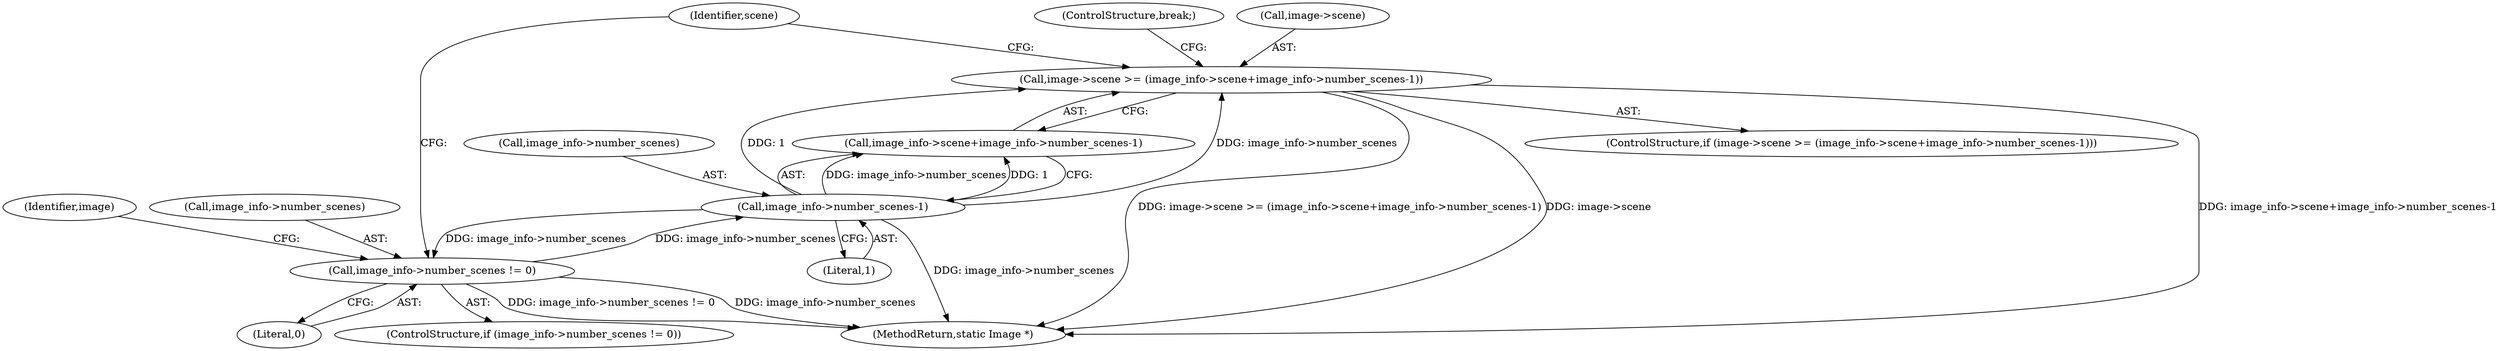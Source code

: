 digraph "0_ImageMagick_5511ef530576ed18fd636baa3bb4eda3d667665d@pointer" {
"1004492" [label="(Call,image->scene >= (image_info->scene+image_info->number_scenes-1))"];
"1004500" [label="(Call,image_info->number_scenes-1)"];
"1004486" [label="(Call,image_info->number_scenes != 0)"];
"1004493" [label="(Call,image->scene)"];
"1004492" [label="(Call,image->scene >= (image_info->scene+image_info->number_scenes-1))"];
"1004508" [label="(Identifier,scene)"];
"1004486" [label="(Call,image_info->number_scenes != 0)"];
"1004494" [label="(Identifier,image)"];
"1004496" [label="(Call,image_info->scene+image_info->number_scenes-1)"];
"1004505" [label="(ControlStructure,break;)"];
"1004504" [label="(Literal,1)"];
"1004500" [label="(Call,image_info->number_scenes-1)"];
"1004501" [label="(Call,image_info->number_scenes)"];
"1004490" [label="(Literal,0)"];
"1004491" [label="(ControlStructure,if (image->scene >= (image_info->scene+image_info->number_scenes-1)))"];
"1004487" [label="(Call,image_info->number_scenes)"];
"1004485" [label="(ControlStructure,if (image_info->number_scenes != 0))"];
"1004644" [label="(MethodReturn,static Image *)"];
"1004492" -> "1004491"  [label="AST: "];
"1004492" -> "1004496"  [label="CFG: "];
"1004493" -> "1004492"  [label="AST: "];
"1004496" -> "1004492"  [label="AST: "];
"1004505" -> "1004492"  [label="CFG: "];
"1004508" -> "1004492"  [label="CFG: "];
"1004492" -> "1004644"  [label="DDG: image->scene >= (image_info->scene+image_info->number_scenes-1)"];
"1004492" -> "1004644"  [label="DDG: image->scene"];
"1004492" -> "1004644"  [label="DDG: image_info->scene+image_info->number_scenes-1"];
"1004500" -> "1004492"  [label="DDG: image_info->number_scenes"];
"1004500" -> "1004492"  [label="DDG: 1"];
"1004500" -> "1004496"  [label="AST: "];
"1004500" -> "1004504"  [label="CFG: "];
"1004501" -> "1004500"  [label="AST: "];
"1004504" -> "1004500"  [label="AST: "];
"1004496" -> "1004500"  [label="CFG: "];
"1004500" -> "1004644"  [label="DDG: image_info->number_scenes"];
"1004500" -> "1004486"  [label="DDG: image_info->number_scenes"];
"1004500" -> "1004496"  [label="DDG: image_info->number_scenes"];
"1004500" -> "1004496"  [label="DDG: 1"];
"1004486" -> "1004500"  [label="DDG: image_info->number_scenes"];
"1004486" -> "1004485"  [label="AST: "];
"1004486" -> "1004490"  [label="CFG: "];
"1004487" -> "1004486"  [label="AST: "];
"1004490" -> "1004486"  [label="AST: "];
"1004494" -> "1004486"  [label="CFG: "];
"1004508" -> "1004486"  [label="CFG: "];
"1004486" -> "1004644"  [label="DDG: image_info->number_scenes"];
"1004486" -> "1004644"  [label="DDG: image_info->number_scenes != 0"];
}
